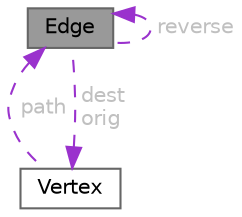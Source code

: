digraph "Edge"
{
 // LATEX_PDF_SIZE
  bgcolor="transparent";
  edge [fontname=Helvetica,fontsize=10,labelfontname=Helvetica,labelfontsize=10];
  node [fontname=Helvetica,fontsize=10,shape=box,height=0.2,width=0.4];
  Node1 [id="Node000001",label="Edge",height=0.2,width=0.4,color="gray40", fillcolor="grey60", style="filled", fontcolor="black",tooltip="Class representing an edge in the graph."];
  Node2 -> Node1 [id="edge1_Node000001_Node000002",dir="back",color="darkorchid3",style="dashed",tooltip=" ",label=" dest\norig",fontcolor="grey" ];
  Node2 [id="Node000002",label="Vertex",height=0.2,width=0.4,color="gray40", fillcolor="white", style="filled",URL="$classVertex.html",tooltip="Class representing a vertex in the graph."];
  Node1 -> Node2 [id="edge2_Node000002_Node000001",dir="back",color="darkorchid3",style="dashed",tooltip=" ",label=" path",fontcolor="grey" ];
  Node1 -> Node1 [id="edge3_Node000001_Node000001",dir="back",color="darkorchid3",style="dashed",tooltip=" ",label=" reverse",fontcolor="grey" ];
}
